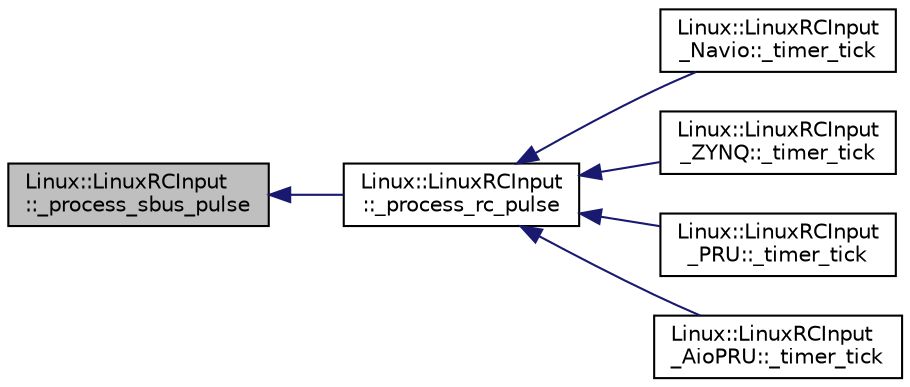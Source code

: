 digraph "Linux::LinuxRCInput::_process_sbus_pulse"
{
 // INTERACTIVE_SVG=YES
  edge [fontname="Helvetica",fontsize="10",labelfontname="Helvetica",labelfontsize="10"];
  node [fontname="Helvetica",fontsize="10",shape=record];
  rankdir="LR";
  Node1 [label="Linux::LinuxRCInput\l::_process_sbus_pulse",height=0.2,width=0.4,color="black", fillcolor="grey75", style="filled" fontcolor="black"];
  Node1 -> Node2 [dir="back",color="midnightblue",fontsize="10",style="solid",fontname="Helvetica"];
  Node2 [label="Linux::LinuxRCInput\l::_process_rc_pulse",height=0.2,width=0.4,color="black", fillcolor="white", style="filled",URL="$classLinux_1_1LinuxRCInput.html#a4c7b9d3b8575c8ccd3c17b696d4ee32e"];
  Node2 -> Node3 [dir="back",color="midnightblue",fontsize="10",style="solid",fontname="Helvetica"];
  Node3 [label="Linux::LinuxRCInput\l_Navio::_timer_tick",height=0.2,width=0.4,color="black", fillcolor="white", style="filled",URL="$classLinux_1_1LinuxRCInput__Navio.html#a59c2db95c339a99f051fb26426c2cf50"];
  Node2 -> Node4 [dir="back",color="midnightblue",fontsize="10",style="solid",fontname="Helvetica"];
  Node4 [label="Linux::LinuxRCInput\l_ZYNQ::_timer_tick",height=0.2,width=0.4,color="black", fillcolor="white", style="filled",URL="$classLinux_1_1LinuxRCInput__ZYNQ.html#a33625c99a8cc5db604ef5b8a4aa9fddd"];
  Node2 -> Node5 [dir="back",color="midnightblue",fontsize="10",style="solid",fontname="Helvetica"];
  Node5 [label="Linux::LinuxRCInput\l_PRU::_timer_tick",height=0.2,width=0.4,color="black", fillcolor="white", style="filled",URL="$classLinux_1_1LinuxRCInput__PRU.html#a1e30e9faaee05771f4f1d60af53a1171"];
  Node2 -> Node6 [dir="back",color="midnightblue",fontsize="10",style="solid",fontname="Helvetica"];
  Node6 [label="Linux::LinuxRCInput\l_AioPRU::_timer_tick",height=0.2,width=0.4,color="black", fillcolor="white", style="filled",URL="$classLinux_1_1LinuxRCInput__AioPRU.html#aa08cf9bc4bcbfcf2bdd8c388554c7a0c"];
}
